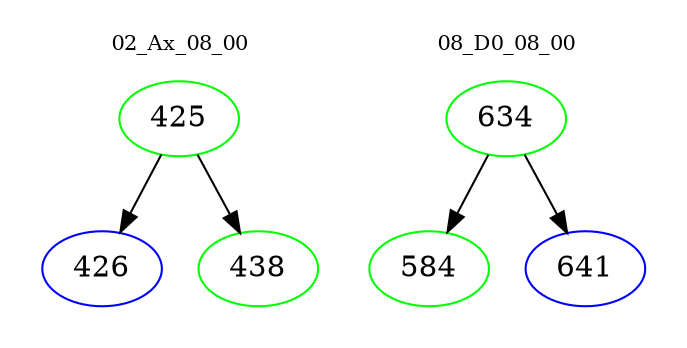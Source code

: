 digraph{
subgraph cluster_0 {
color = white
label = "02_Ax_08_00";
fontsize=10;
T0_425 [label="425", color="green"]
T0_425 -> T0_426 [color="black"]
T0_426 [label="426", color="blue"]
T0_425 -> T0_438 [color="black"]
T0_438 [label="438", color="green"]
}
subgraph cluster_1 {
color = white
label = "08_D0_08_00";
fontsize=10;
T1_634 [label="634", color="green"]
T1_634 -> T1_584 [color="black"]
T1_584 [label="584", color="green"]
T1_634 -> T1_641 [color="black"]
T1_641 [label="641", color="blue"]
}
}
